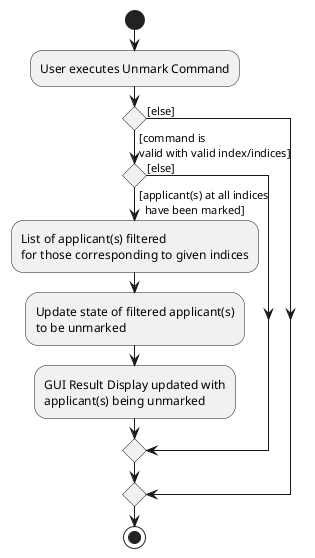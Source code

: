 @startuml
start
:User executes Unmark Command;

'Since the beta syntax does not support placing the condition outside the
'diamond we place it as the true branch instead.

if () then ([command is
valid with valid index/indices])

    if () then ([applicant(s) at all indices
  have been marked])
    :List of applicant(s) filtered
    for those corresponding to given indices;

    :Update state of filtered applicant(s)
    to be unmarked;

    :GUI Result Display updated with
    applicant(s) being unmarked;

    else ([else])

    endif

else([else])


endif
stop
@enduml
